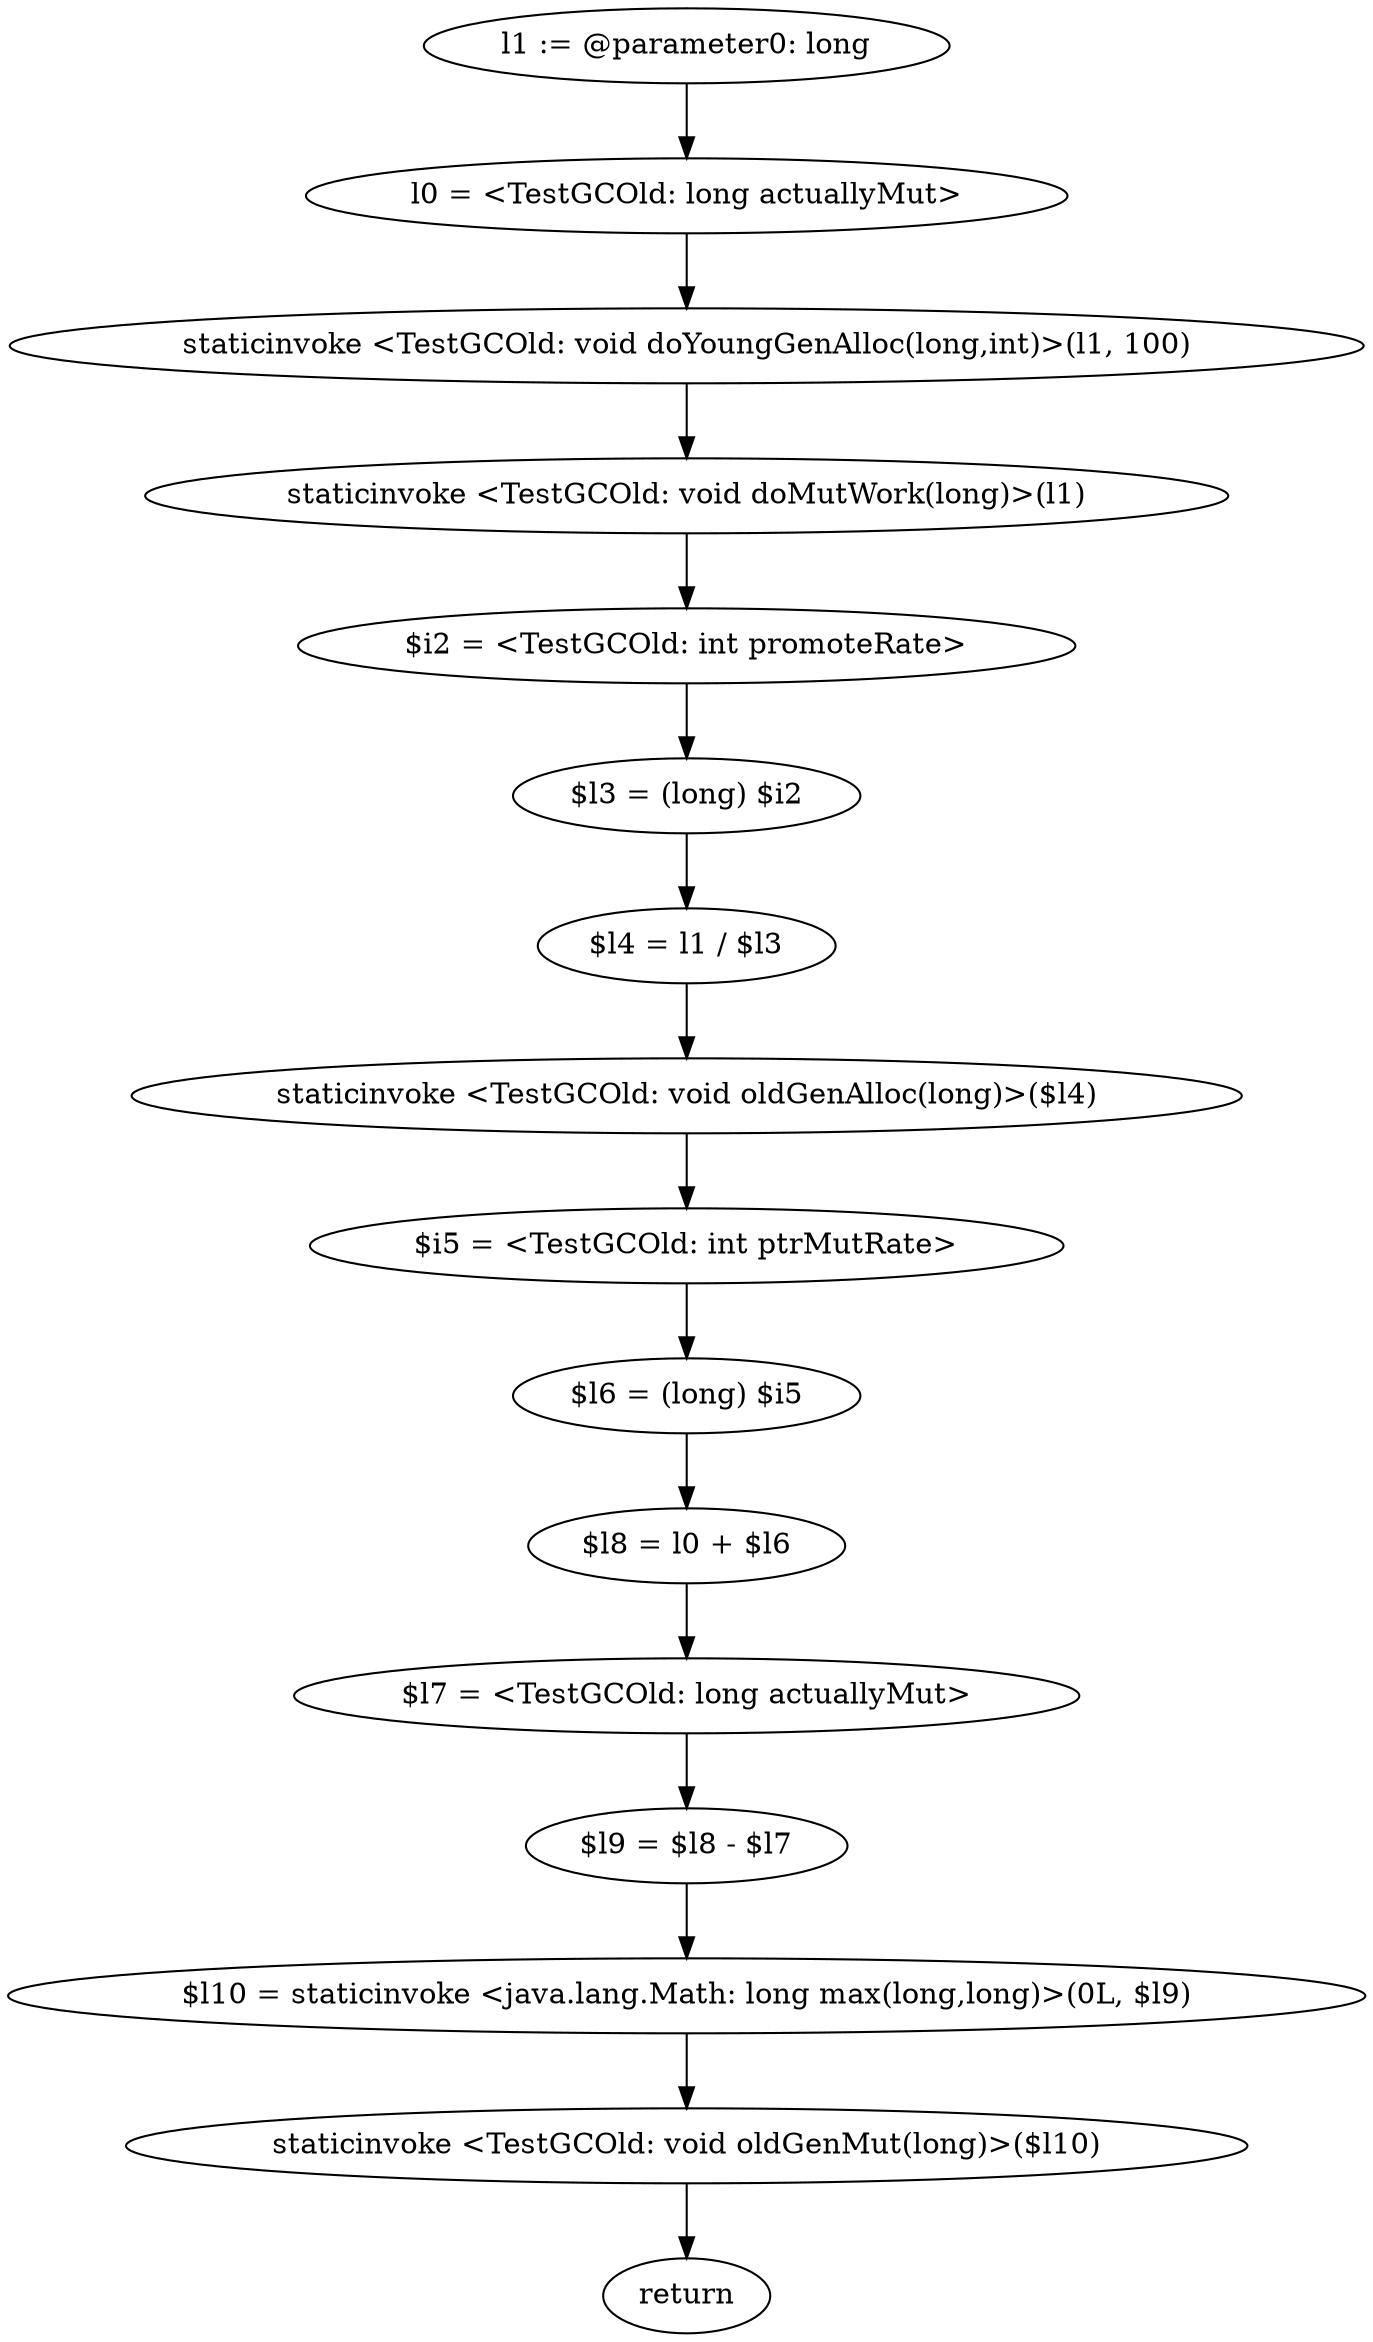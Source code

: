 digraph "unitGraph" {
    "l1 := @parameter0: long"
    "l0 = <TestGCOld: long actuallyMut>"
    "staticinvoke <TestGCOld: void doYoungGenAlloc(long,int)>(l1, 100)"
    "staticinvoke <TestGCOld: void doMutWork(long)>(l1)"
    "$i2 = <TestGCOld: int promoteRate>"
    "$l3 = (long) $i2"
    "$l4 = l1 / $l3"
    "staticinvoke <TestGCOld: void oldGenAlloc(long)>($l4)"
    "$i5 = <TestGCOld: int ptrMutRate>"
    "$l6 = (long) $i5"
    "$l8 = l0 + $l6"
    "$l7 = <TestGCOld: long actuallyMut>"
    "$l9 = $l8 - $l7"
    "$l10 = staticinvoke <java.lang.Math: long max(long,long)>(0L, $l9)"
    "staticinvoke <TestGCOld: void oldGenMut(long)>($l10)"
    "return"
    "l1 := @parameter0: long"->"l0 = <TestGCOld: long actuallyMut>";
    "l0 = <TestGCOld: long actuallyMut>"->"staticinvoke <TestGCOld: void doYoungGenAlloc(long,int)>(l1, 100)";
    "staticinvoke <TestGCOld: void doYoungGenAlloc(long,int)>(l1, 100)"->"staticinvoke <TestGCOld: void doMutWork(long)>(l1)";
    "staticinvoke <TestGCOld: void doMutWork(long)>(l1)"->"$i2 = <TestGCOld: int promoteRate>";
    "$i2 = <TestGCOld: int promoteRate>"->"$l3 = (long) $i2";
    "$l3 = (long) $i2"->"$l4 = l1 / $l3";
    "$l4 = l1 / $l3"->"staticinvoke <TestGCOld: void oldGenAlloc(long)>($l4)";
    "staticinvoke <TestGCOld: void oldGenAlloc(long)>($l4)"->"$i5 = <TestGCOld: int ptrMutRate>";
    "$i5 = <TestGCOld: int ptrMutRate>"->"$l6 = (long) $i5";
    "$l6 = (long) $i5"->"$l8 = l0 + $l6";
    "$l8 = l0 + $l6"->"$l7 = <TestGCOld: long actuallyMut>";
    "$l7 = <TestGCOld: long actuallyMut>"->"$l9 = $l8 - $l7";
    "$l9 = $l8 - $l7"->"$l10 = staticinvoke <java.lang.Math: long max(long,long)>(0L, $l9)";
    "$l10 = staticinvoke <java.lang.Math: long max(long,long)>(0L, $l9)"->"staticinvoke <TestGCOld: void oldGenMut(long)>($l10)";
    "staticinvoke <TestGCOld: void oldGenMut(long)>($l10)"->"return";
}
